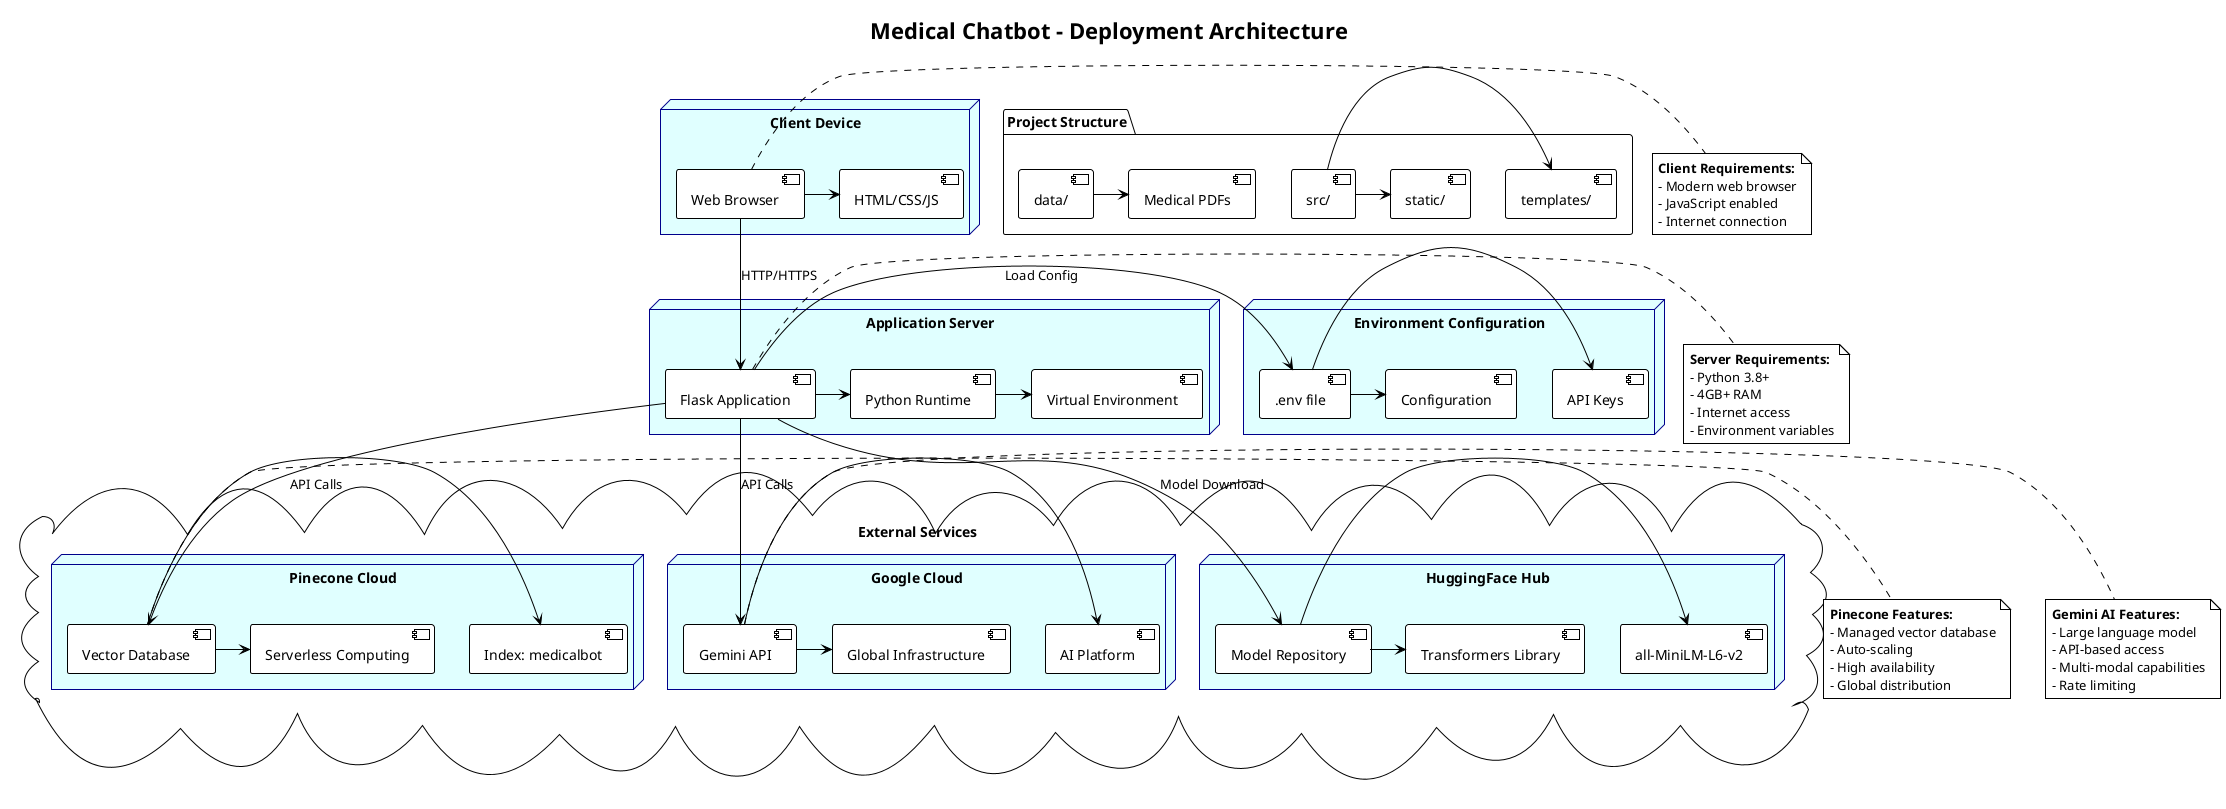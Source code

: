 @startuml Medical_Chatbot_Deployment

!theme plain
skinparam node {
    BackgroundColor lightcyan
    BorderColor darkblue
}

title Medical Chatbot - Deployment Architecture

node "Client Device" {
    [Web Browser] as browser
    [HTML/CSS/JS] as frontend
    
    browser -> frontend
}

node "Application Server" {
    [Flask Application] as flask
    [Python Runtime] as python
    [Virtual Environment] as venv
    
    flask -> python
    python -> venv
}

node "Environment Configuration" {
    [.env file] as env
    [API Keys] as keys
    [Configuration] as config
    
    env -> keys
    env -> config
}

cloud "External Services" {
    node "Pinecone Cloud" {
        [Vector Database] as vectordb
        [Index: medicalbot] as index
        [Serverless Computing] as serverless
        
        vectordb -> index
        vectordb -> serverless
    }
    
    node "Google Cloud" {
        [Gemini API] as gemini
        [AI Platform] as aiplatform
        [Global Infrastructure] as infrastructure
        
        gemini -> aiplatform
        gemini -> infrastructure
    }
    
    node "HuggingFace Hub" {
        [Model Repository] as modelrepo
        [all-MiniLM-L6-v2] as model
        [Transformers Library] as transformers
        
        modelrepo -> model
        modelrepo -> transformers
    }
}

folder "Project Structure" {
    [src/] as src
    [templates/] as templates
    [static/] as static
    [data/] as data
    [Medical PDFs] as pdfs
    
    src -> templates
    src -> static
    data -> pdfs
}

' Connections
browser -down-> flask : HTTP/HTTPS
flask -down-> vectordb : API Calls
flask -down-> gemini : API Calls
flask -down-> modelrepo : Model Download
flask -left-> env : Load Config

note right of browser
    **Client Requirements:**
    - Modern web browser
    - JavaScript enabled
    - Internet connection
end note

note right of flask
    **Server Requirements:**
    - Python 3.8+
    - 4GB+ RAM
    - Internet access
    - Environment variables
end note

note right of vectordb
    **Pinecone Features:**
    - Managed vector database
    - Auto-scaling
    - High availability
    - Global distribution
end note

note right of gemini
    **Gemini AI Features:**
    - Large language model
    - API-based access
    - Multi-modal capabilities
    - Rate limiting
end note

@enduml
